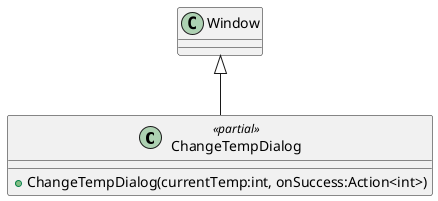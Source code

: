 @startuml
class ChangeTempDialog <<partial>> {
    + ChangeTempDialog(currentTemp:int, onSuccess:Action<int>)
}
Window <|-- ChangeTempDialog
@enduml
